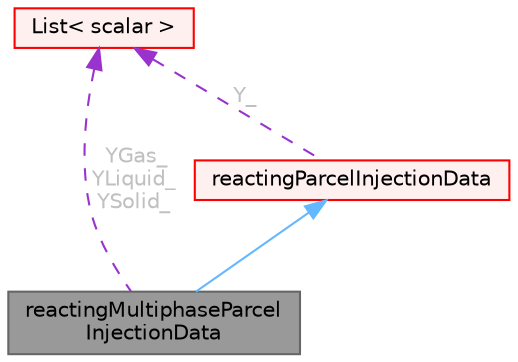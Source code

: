digraph "reactingMultiphaseParcelInjectionData"
{
 // LATEX_PDF_SIZE
  bgcolor="transparent";
  edge [fontname=Helvetica,fontsize=10,labelfontname=Helvetica,labelfontsize=10];
  node [fontname=Helvetica,fontsize=10,shape=box,height=0.2,width=0.4];
  Node1 [id="Node000001",label="reactingMultiphaseParcel\lInjectionData",height=0.2,width=0.4,color="gray40", fillcolor="grey60", style="filled", fontcolor="black",tooltip="Container class to provide injection data for reacting multiphase parcels."];
  Node2 -> Node1 [id="edge1_Node000001_Node000002",dir="back",color="steelblue1",style="solid",tooltip=" "];
  Node2 [id="Node000002",label="reactingParcelInjectionData",height=0.2,width=0.4,color="red", fillcolor="#FFF0F0", style="filled",URL="$classFoam_1_1reactingParcelInjectionData.html",tooltip="Container class to provide injection data for reacting parcels."];
  Node10 -> Node2 [id="edge2_Node000002_Node000010",dir="back",color="darkorchid3",style="dashed",tooltip=" ",label=" Y_",fontcolor="grey" ];
  Node10 [id="Node000010",label="List\< scalar \>",height=0.2,width=0.4,color="red", fillcolor="#FFF0F0", style="filled",URL="$classFoam_1_1List.html",tooltip=" "];
  Node10 -> Node1 [id="edge3_Node000001_Node000010",dir="back",color="darkorchid3",style="dashed",tooltip=" ",label=" YGas_\nYLiquid_\nYSolid_",fontcolor="grey" ];
}
